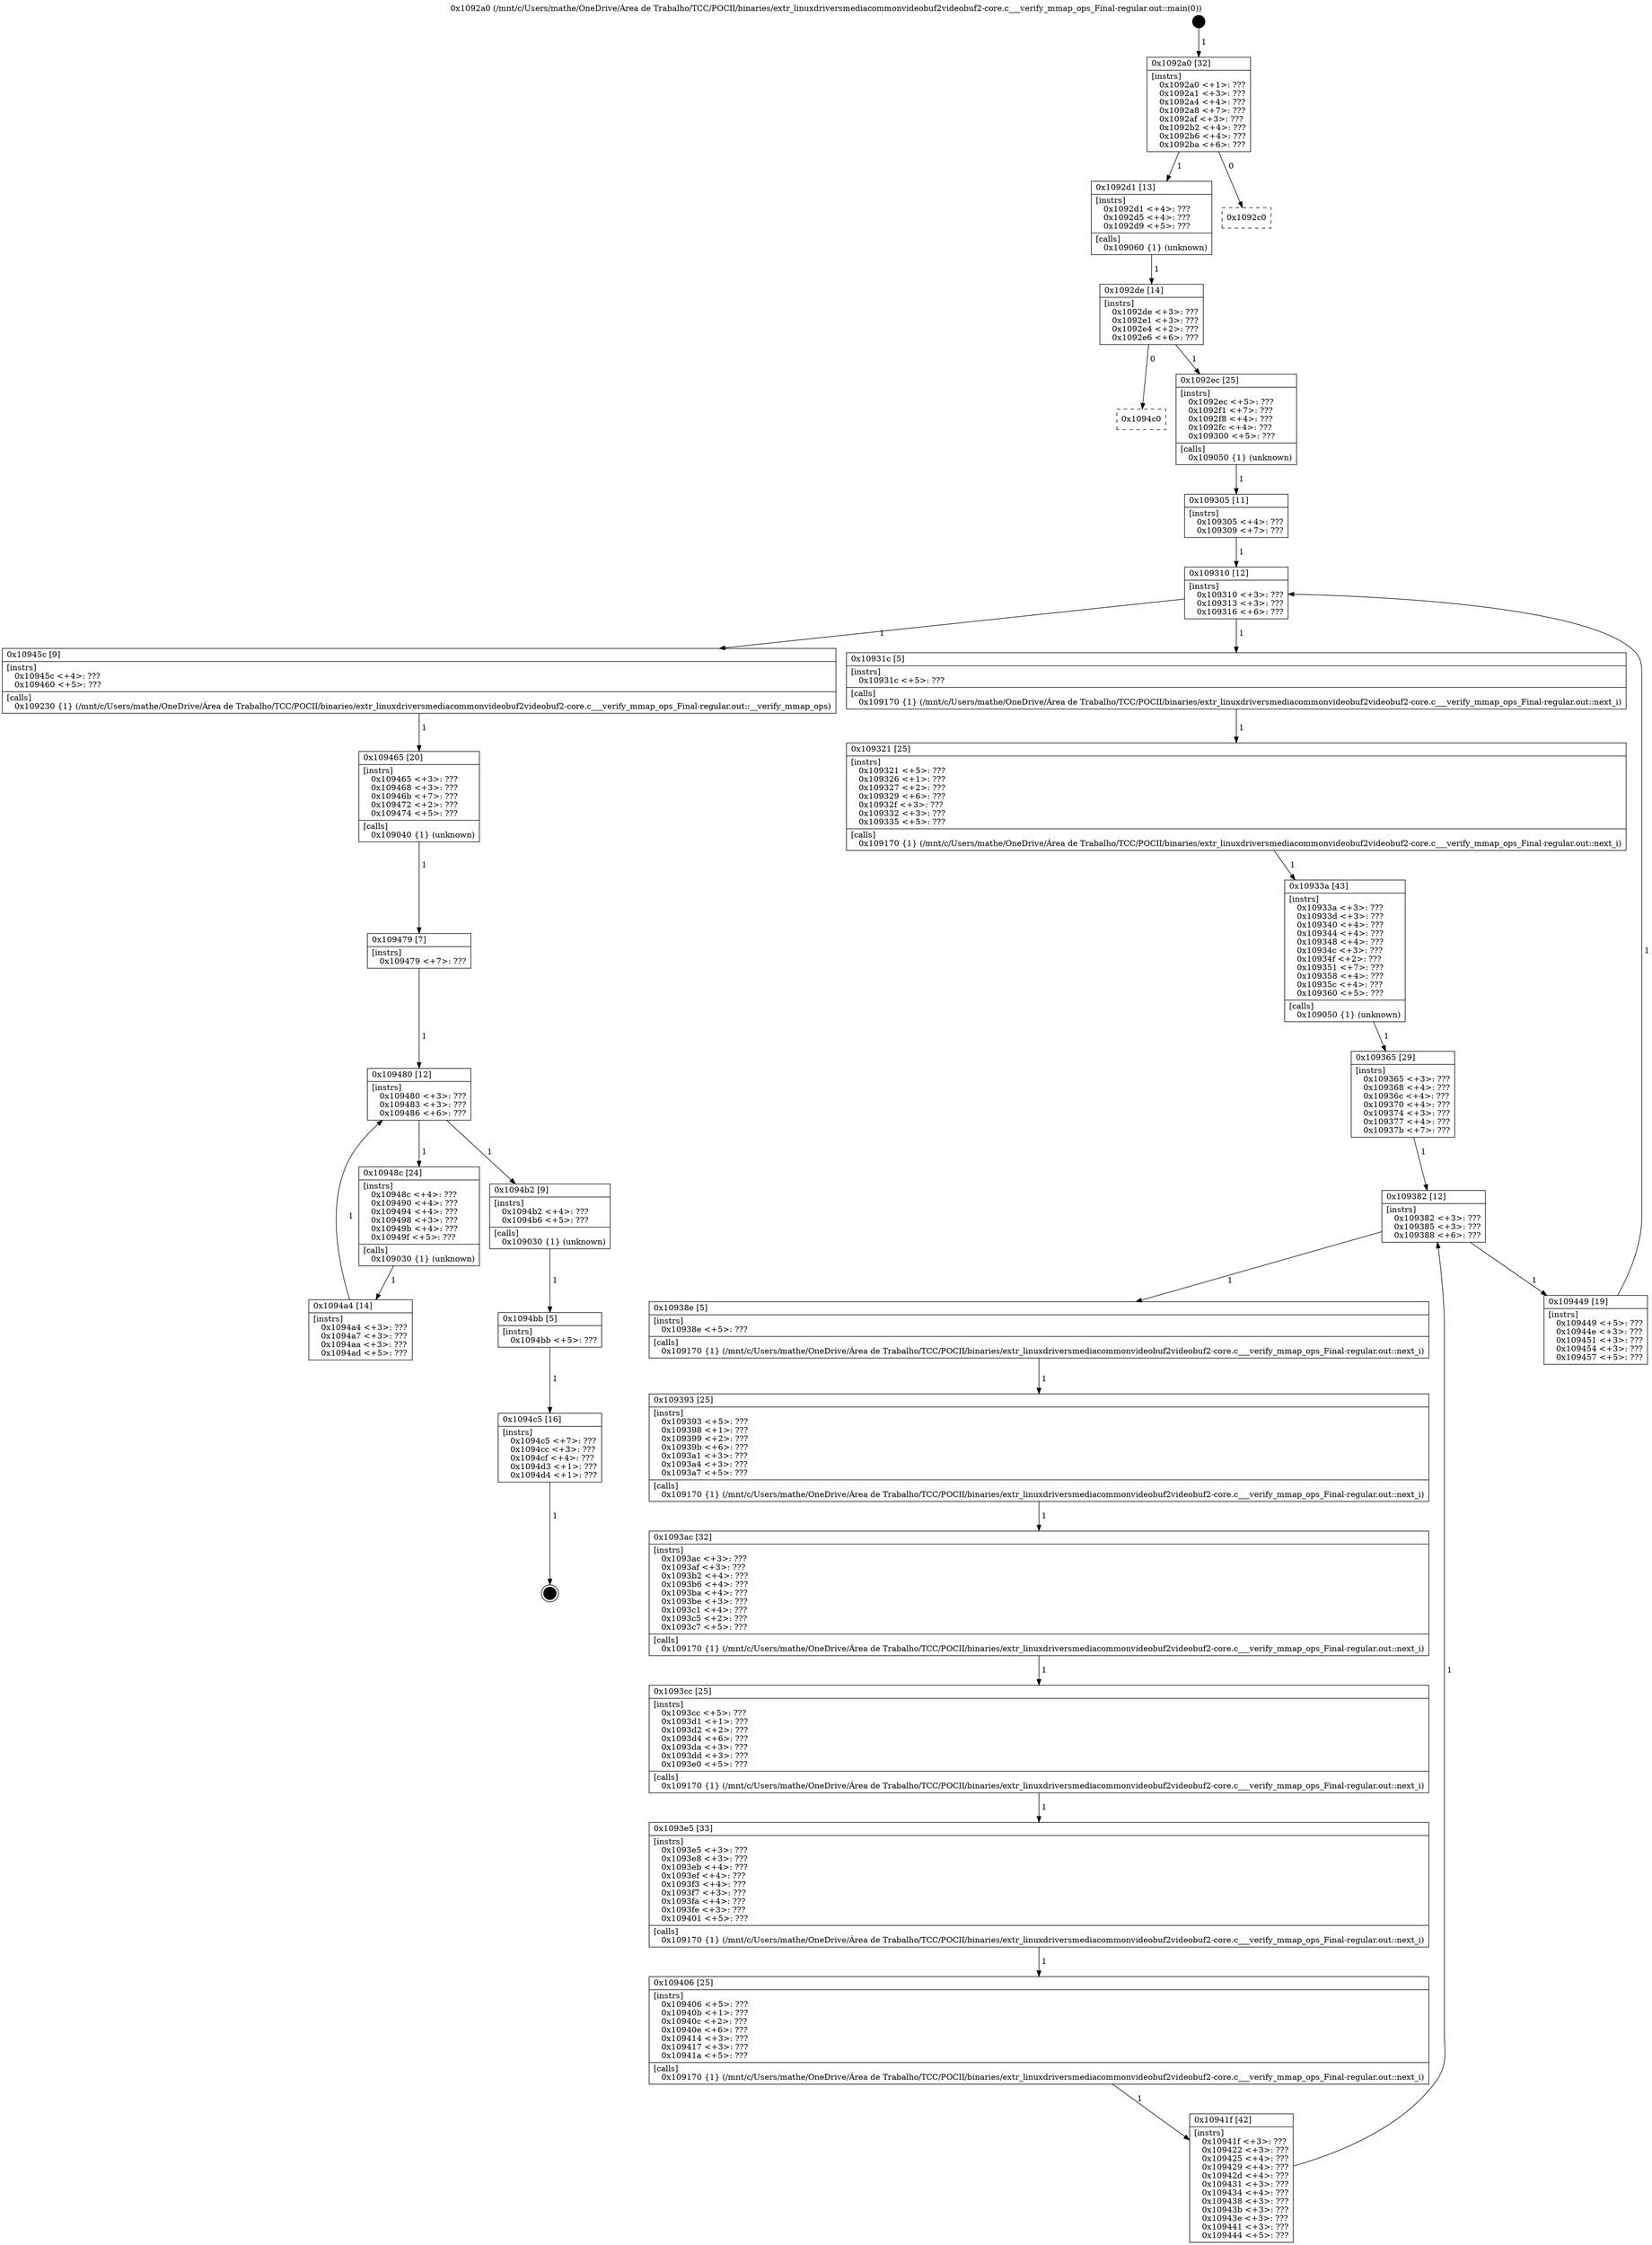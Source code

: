 digraph "0x1092a0" {
  label = "0x1092a0 (/mnt/c/Users/mathe/OneDrive/Área de Trabalho/TCC/POCII/binaries/extr_linuxdriversmediacommonvideobuf2videobuf2-core.c___verify_mmap_ops_Final-regular.out::main(0))"
  labelloc = "t"
  node[shape=record]

  Entry [label="",width=0.3,height=0.3,shape=circle,fillcolor=black,style=filled]
  "0x1092a0" [label="{
     0x1092a0 [32]\l
     | [instrs]\l
     &nbsp;&nbsp;0x1092a0 \<+1\>: ???\l
     &nbsp;&nbsp;0x1092a1 \<+3\>: ???\l
     &nbsp;&nbsp;0x1092a4 \<+4\>: ???\l
     &nbsp;&nbsp;0x1092a8 \<+7\>: ???\l
     &nbsp;&nbsp;0x1092af \<+3\>: ???\l
     &nbsp;&nbsp;0x1092b2 \<+4\>: ???\l
     &nbsp;&nbsp;0x1092b6 \<+4\>: ???\l
     &nbsp;&nbsp;0x1092ba \<+6\>: ???\l
  }"]
  "0x1092d1" [label="{
     0x1092d1 [13]\l
     | [instrs]\l
     &nbsp;&nbsp;0x1092d1 \<+4\>: ???\l
     &nbsp;&nbsp;0x1092d5 \<+4\>: ???\l
     &nbsp;&nbsp;0x1092d9 \<+5\>: ???\l
     | [calls]\l
     &nbsp;&nbsp;0x109060 \{1\} (unknown)\l
  }"]
  "0x1092c0" [label="{
     0x1092c0\l
  }", style=dashed]
  "0x1092de" [label="{
     0x1092de [14]\l
     | [instrs]\l
     &nbsp;&nbsp;0x1092de \<+3\>: ???\l
     &nbsp;&nbsp;0x1092e1 \<+3\>: ???\l
     &nbsp;&nbsp;0x1092e4 \<+2\>: ???\l
     &nbsp;&nbsp;0x1092e6 \<+6\>: ???\l
  }"]
  "0x1094c0" [label="{
     0x1094c0\l
  }", style=dashed]
  "0x1092ec" [label="{
     0x1092ec [25]\l
     | [instrs]\l
     &nbsp;&nbsp;0x1092ec \<+5\>: ???\l
     &nbsp;&nbsp;0x1092f1 \<+7\>: ???\l
     &nbsp;&nbsp;0x1092f8 \<+4\>: ???\l
     &nbsp;&nbsp;0x1092fc \<+4\>: ???\l
     &nbsp;&nbsp;0x109300 \<+5\>: ???\l
     | [calls]\l
     &nbsp;&nbsp;0x109050 \{1\} (unknown)\l
  }"]
  Exit [label="",width=0.3,height=0.3,shape=circle,fillcolor=black,style=filled,peripheries=2]
  "0x109310" [label="{
     0x109310 [12]\l
     | [instrs]\l
     &nbsp;&nbsp;0x109310 \<+3\>: ???\l
     &nbsp;&nbsp;0x109313 \<+3\>: ???\l
     &nbsp;&nbsp;0x109316 \<+6\>: ???\l
  }"]
  "0x10945c" [label="{
     0x10945c [9]\l
     | [instrs]\l
     &nbsp;&nbsp;0x10945c \<+4\>: ???\l
     &nbsp;&nbsp;0x109460 \<+5\>: ???\l
     | [calls]\l
     &nbsp;&nbsp;0x109230 \{1\} (/mnt/c/Users/mathe/OneDrive/Área de Trabalho/TCC/POCII/binaries/extr_linuxdriversmediacommonvideobuf2videobuf2-core.c___verify_mmap_ops_Final-regular.out::__verify_mmap_ops)\l
  }"]
  "0x10931c" [label="{
     0x10931c [5]\l
     | [instrs]\l
     &nbsp;&nbsp;0x10931c \<+5\>: ???\l
     | [calls]\l
     &nbsp;&nbsp;0x109170 \{1\} (/mnt/c/Users/mathe/OneDrive/Área de Trabalho/TCC/POCII/binaries/extr_linuxdriversmediacommonvideobuf2videobuf2-core.c___verify_mmap_ops_Final-regular.out::next_i)\l
  }"]
  "0x109321" [label="{
     0x109321 [25]\l
     | [instrs]\l
     &nbsp;&nbsp;0x109321 \<+5\>: ???\l
     &nbsp;&nbsp;0x109326 \<+1\>: ???\l
     &nbsp;&nbsp;0x109327 \<+2\>: ???\l
     &nbsp;&nbsp;0x109329 \<+6\>: ???\l
     &nbsp;&nbsp;0x10932f \<+3\>: ???\l
     &nbsp;&nbsp;0x109332 \<+3\>: ???\l
     &nbsp;&nbsp;0x109335 \<+5\>: ???\l
     | [calls]\l
     &nbsp;&nbsp;0x109170 \{1\} (/mnt/c/Users/mathe/OneDrive/Área de Trabalho/TCC/POCII/binaries/extr_linuxdriversmediacommonvideobuf2videobuf2-core.c___verify_mmap_ops_Final-regular.out::next_i)\l
  }"]
  "0x10933a" [label="{
     0x10933a [43]\l
     | [instrs]\l
     &nbsp;&nbsp;0x10933a \<+3\>: ???\l
     &nbsp;&nbsp;0x10933d \<+3\>: ???\l
     &nbsp;&nbsp;0x109340 \<+4\>: ???\l
     &nbsp;&nbsp;0x109344 \<+4\>: ???\l
     &nbsp;&nbsp;0x109348 \<+4\>: ???\l
     &nbsp;&nbsp;0x10934c \<+3\>: ???\l
     &nbsp;&nbsp;0x10934f \<+2\>: ???\l
     &nbsp;&nbsp;0x109351 \<+7\>: ???\l
     &nbsp;&nbsp;0x109358 \<+4\>: ???\l
     &nbsp;&nbsp;0x10935c \<+4\>: ???\l
     &nbsp;&nbsp;0x109360 \<+5\>: ???\l
     | [calls]\l
     &nbsp;&nbsp;0x109050 \{1\} (unknown)\l
  }"]
  "0x109382" [label="{
     0x109382 [12]\l
     | [instrs]\l
     &nbsp;&nbsp;0x109382 \<+3\>: ???\l
     &nbsp;&nbsp;0x109385 \<+3\>: ???\l
     &nbsp;&nbsp;0x109388 \<+6\>: ???\l
  }"]
  "0x109449" [label="{
     0x109449 [19]\l
     | [instrs]\l
     &nbsp;&nbsp;0x109449 \<+5\>: ???\l
     &nbsp;&nbsp;0x10944e \<+3\>: ???\l
     &nbsp;&nbsp;0x109451 \<+3\>: ???\l
     &nbsp;&nbsp;0x109454 \<+3\>: ???\l
     &nbsp;&nbsp;0x109457 \<+5\>: ???\l
  }"]
  "0x10938e" [label="{
     0x10938e [5]\l
     | [instrs]\l
     &nbsp;&nbsp;0x10938e \<+5\>: ???\l
     | [calls]\l
     &nbsp;&nbsp;0x109170 \{1\} (/mnt/c/Users/mathe/OneDrive/Área de Trabalho/TCC/POCII/binaries/extr_linuxdriversmediacommonvideobuf2videobuf2-core.c___verify_mmap_ops_Final-regular.out::next_i)\l
  }"]
  "0x109393" [label="{
     0x109393 [25]\l
     | [instrs]\l
     &nbsp;&nbsp;0x109393 \<+5\>: ???\l
     &nbsp;&nbsp;0x109398 \<+1\>: ???\l
     &nbsp;&nbsp;0x109399 \<+2\>: ???\l
     &nbsp;&nbsp;0x10939b \<+6\>: ???\l
     &nbsp;&nbsp;0x1093a1 \<+3\>: ???\l
     &nbsp;&nbsp;0x1093a4 \<+3\>: ???\l
     &nbsp;&nbsp;0x1093a7 \<+5\>: ???\l
     | [calls]\l
     &nbsp;&nbsp;0x109170 \{1\} (/mnt/c/Users/mathe/OneDrive/Área de Trabalho/TCC/POCII/binaries/extr_linuxdriversmediacommonvideobuf2videobuf2-core.c___verify_mmap_ops_Final-regular.out::next_i)\l
  }"]
  "0x1093ac" [label="{
     0x1093ac [32]\l
     | [instrs]\l
     &nbsp;&nbsp;0x1093ac \<+3\>: ???\l
     &nbsp;&nbsp;0x1093af \<+3\>: ???\l
     &nbsp;&nbsp;0x1093b2 \<+4\>: ???\l
     &nbsp;&nbsp;0x1093b6 \<+4\>: ???\l
     &nbsp;&nbsp;0x1093ba \<+4\>: ???\l
     &nbsp;&nbsp;0x1093be \<+3\>: ???\l
     &nbsp;&nbsp;0x1093c1 \<+4\>: ???\l
     &nbsp;&nbsp;0x1093c5 \<+2\>: ???\l
     &nbsp;&nbsp;0x1093c7 \<+5\>: ???\l
     | [calls]\l
     &nbsp;&nbsp;0x109170 \{1\} (/mnt/c/Users/mathe/OneDrive/Área de Trabalho/TCC/POCII/binaries/extr_linuxdriversmediacommonvideobuf2videobuf2-core.c___verify_mmap_ops_Final-regular.out::next_i)\l
  }"]
  "0x1093cc" [label="{
     0x1093cc [25]\l
     | [instrs]\l
     &nbsp;&nbsp;0x1093cc \<+5\>: ???\l
     &nbsp;&nbsp;0x1093d1 \<+1\>: ???\l
     &nbsp;&nbsp;0x1093d2 \<+2\>: ???\l
     &nbsp;&nbsp;0x1093d4 \<+6\>: ???\l
     &nbsp;&nbsp;0x1093da \<+3\>: ???\l
     &nbsp;&nbsp;0x1093dd \<+3\>: ???\l
     &nbsp;&nbsp;0x1093e0 \<+5\>: ???\l
     | [calls]\l
     &nbsp;&nbsp;0x109170 \{1\} (/mnt/c/Users/mathe/OneDrive/Área de Trabalho/TCC/POCII/binaries/extr_linuxdriversmediacommonvideobuf2videobuf2-core.c___verify_mmap_ops_Final-regular.out::next_i)\l
  }"]
  "0x1093e5" [label="{
     0x1093e5 [33]\l
     | [instrs]\l
     &nbsp;&nbsp;0x1093e5 \<+3\>: ???\l
     &nbsp;&nbsp;0x1093e8 \<+3\>: ???\l
     &nbsp;&nbsp;0x1093eb \<+4\>: ???\l
     &nbsp;&nbsp;0x1093ef \<+4\>: ???\l
     &nbsp;&nbsp;0x1093f3 \<+4\>: ???\l
     &nbsp;&nbsp;0x1093f7 \<+3\>: ???\l
     &nbsp;&nbsp;0x1093fa \<+4\>: ???\l
     &nbsp;&nbsp;0x1093fe \<+3\>: ???\l
     &nbsp;&nbsp;0x109401 \<+5\>: ???\l
     | [calls]\l
     &nbsp;&nbsp;0x109170 \{1\} (/mnt/c/Users/mathe/OneDrive/Área de Trabalho/TCC/POCII/binaries/extr_linuxdriversmediacommonvideobuf2videobuf2-core.c___verify_mmap_ops_Final-regular.out::next_i)\l
  }"]
  "0x109406" [label="{
     0x109406 [25]\l
     | [instrs]\l
     &nbsp;&nbsp;0x109406 \<+5\>: ???\l
     &nbsp;&nbsp;0x10940b \<+1\>: ???\l
     &nbsp;&nbsp;0x10940c \<+2\>: ???\l
     &nbsp;&nbsp;0x10940e \<+6\>: ???\l
     &nbsp;&nbsp;0x109414 \<+3\>: ???\l
     &nbsp;&nbsp;0x109417 \<+3\>: ???\l
     &nbsp;&nbsp;0x10941a \<+5\>: ???\l
     | [calls]\l
     &nbsp;&nbsp;0x109170 \{1\} (/mnt/c/Users/mathe/OneDrive/Área de Trabalho/TCC/POCII/binaries/extr_linuxdriversmediacommonvideobuf2videobuf2-core.c___verify_mmap_ops_Final-regular.out::next_i)\l
  }"]
  "0x10941f" [label="{
     0x10941f [42]\l
     | [instrs]\l
     &nbsp;&nbsp;0x10941f \<+3\>: ???\l
     &nbsp;&nbsp;0x109422 \<+3\>: ???\l
     &nbsp;&nbsp;0x109425 \<+4\>: ???\l
     &nbsp;&nbsp;0x109429 \<+4\>: ???\l
     &nbsp;&nbsp;0x10942d \<+4\>: ???\l
     &nbsp;&nbsp;0x109431 \<+3\>: ???\l
     &nbsp;&nbsp;0x109434 \<+4\>: ???\l
     &nbsp;&nbsp;0x109438 \<+3\>: ???\l
     &nbsp;&nbsp;0x10943b \<+3\>: ???\l
     &nbsp;&nbsp;0x10943e \<+3\>: ???\l
     &nbsp;&nbsp;0x109441 \<+3\>: ???\l
     &nbsp;&nbsp;0x109444 \<+5\>: ???\l
  }"]
  "0x109365" [label="{
     0x109365 [29]\l
     | [instrs]\l
     &nbsp;&nbsp;0x109365 \<+3\>: ???\l
     &nbsp;&nbsp;0x109368 \<+4\>: ???\l
     &nbsp;&nbsp;0x10936c \<+4\>: ???\l
     &nbsp;&nbsp;0x109370 \<+4\>: ???\l
     &nbsp;&nbsp;0x109374 \<+3\>: ???\l
     &nbsp;&nbsp;0x109377 \<+4\>: ???\l
     &nbsp;&nbsp;0x10937b \<+7\>: ???\l
  }"]
  "0x1094c5" [label="{
     0x1094c5 [16]\l
     | [instrs]\l
     &nbsp;&nbsp;0x1094c5 \<+7\>: ???\l
     &nbsp;&nbsp;0x1094cc \<+3\>: ???\l
     &nbsp;&nbsp;0x1094cf \<+4\>: ???\l
     &nbsp;&nbsp;0x1094d3 \<+1\>: ???\l
     &nbsp;&nbsp;0x1094d4 \<+1\>: ???\l
  }"]
  "0x109305" [label="{
     0x109305 [11]\l
     | [instrs]\l
     &nbsp;&nbsp;0x109305 \<+4\>: ???\l
     &nbsp;&nbsp;0x109309 \<+7\>: ???\l
  }"]
  "0x109465" [label="{
     0x109465 [20]\l
     | [instrs]\l
     &nbsp;&nbsp;0x109465 \<+3\>: ???\l
     &nbsp;&nbsp;0x109468 \<+3\>: ???\l
     &nbsp;&nbsp;0x10946b \<+7\>: ???\l
     &nbsp;&nbsp;0x109472 \<+2\>: ???\l
     &nbsp;&nbsp;0x109474 \<+5\>: ???\l
     | [calls]\l
     &nbsp;&nbsp;0x109040 \{1\} (unknown)\l
  }"]
  "0x109480" [label="{
     0x109480 [12]\l
     | [instrs]\l
     &nbsp;&nbsp;0x109480 \<+3\>: ???\l
     &nbsp;&nbsp;0x109483 \<+3\>: ???\l
     &nbsp;&nbsp;0x109486 \<+6\>: ???\l
  }"]
  "0x1094b2" [label="{
     0x1094b2 [9]\l
     | [instrs]\l
     &nbsp;&nbsp;0x1094b2 \<+4\>: ???\l
     &nbsp;&nbsp;0x1094b6 \<+5\>: ???\l
     | [calls]\l
     &nbsp;&nbsp;0x109030 \{1\} (unknown)\l
  }"]
  "0x10948c" [label="{
     0x10948c [24]\l
     | [instrs]\l
     &nbsp;&nbsp;0x10948c \<+4\>: ???\l
     &nbsp;&nbsp;0x109490 \<+4\>: ???\l
     &nbsp;&nbsp;0x109494 \<+4\>: ???\l
     &nbsp;&nbsp;0x109498 \<+3\>: ???\l
     &nbsp;&nbsp;0x10949b \<+4\>: ???\l
     &nbsp;&nbsp;0x10949f \<+5\>: ???\l
     | [calls]\l
     &nbsp;&nbsp;0x109030 \{1\} (unknown)\l
  }"]
  "0x1094a4" [label="{
     0x1094a4 [14]\l
     | [instrs]\l
     &nbsp;&nbsp;0x1094a4 \<+3\>: ???\l
     &nbsp;&nbsp;0x1094a7 \<+3\>: ???\l
     &nbsp;&nbsp;0x1094aa \<+3\>: ???\l
     &nbsp;&nbsp;0x1094ad \<+5\>: ???\l
  }"]
  "0x109479" [label="{
     0x109479 [7]\l
     | [instrs]\l
     &nbsp;&nbsp;0x109479 \<+7\>: ???\l
  }"]
  "0x1094bb" [label="{
     0x1094bb [5]\l
     | [instrs]\l
     &nbsp;&nbsp;0x1094bb \<+5\>: ???\l
  }"]
  Entry -> "0x1092a0" [label=" 1"]
  "0x1092a0" -> "0x1092d1" [label=" 1"]
  "0x1092a0" -> "0x1092c0" [label=" 0"]
  "0x1092d1" -> "0x1092de" [label=" 1"]
  "0x1092de" -> "0x1094c0" [label=" 0"]
  "0x1092de" -> "0x1092ec" [label=" 1"]
  "0x1094c5" -> Exit [label=" 1"]
  "0x1092ec" -> "0x109305" [label=" 1"]
  "0x109310" -> "0x10945c" [label=" 1"]
  "0x109310" -> "0x10931c" [label=" 1"]
  "0x10931c" -> "0x109321" [label=" 1"]
  "0x109321" -> "0x10933a" [label=" 1"]
  "0x10933a" -> "0x109365" [label=" 1"]
  "0x109382" -> "0x109449" [label=" 1"]
  "0x109382" -> "0x10938e" [label=" 1"]
  "0x10938e" -> "0x109393" [label=" 1"]
  "0x109393" -> "0x1093ac" [label=" 1"]
  "0x1093ac" -> "0x1093cc" [label=" 1"]
  "0x1093cc" -> "0x1093e5" [label=" 1"]
  "0x1093e5" -> "0x109406" [label=" 1"]
  "0x109406" -> "0x10941f" [label=" 1"]
  "0x109365" -> "0x109382" [label=" 1"]
  "0x10941f" -> "0x109382" [label=" 1"]
  "0x1094bb" -> "0x1094c5" [label=" 1"]
  "0x109305" -> "0x109310" [label=" 1"]
  "0x109449" -> "0x109310" [label=" 1"]
  "0x10945c" -> "0x109465" [label=" 1"]
  "0x109465" -> "0x109479" [label=" 1"]
  "0x109480" -> "0x1094b2" [label=" 1"]
  "0x109480" -> "0x10948c" [label=" 1"]
  "0x10948c" -> "0x1094a4" [label=" 1"]
  "0x109479" -> "0x109480" [label=" 1"]
  "0x1094a4" -> "0x109480" [label=" 1"]
  "0x1094b2" -> "0x1094bb" [label=" 1"]
}
